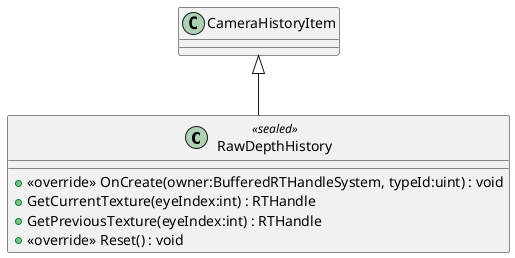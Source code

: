 @startuml
class RawDepthHistory <<sealed>> {
    + <<override>> OnCreate(owner:BufferedRTHandleSystem, typeId:uint) : void
    + GetCurrentTexture(eyeIndex:int) : RTHandle
    + GetPreviousTexture(eyeIndex:int) : RTHandle
    + <<override>> Reset() : void
}
CameraHistoryItem <|-- RawDepthHistory
@enduml
